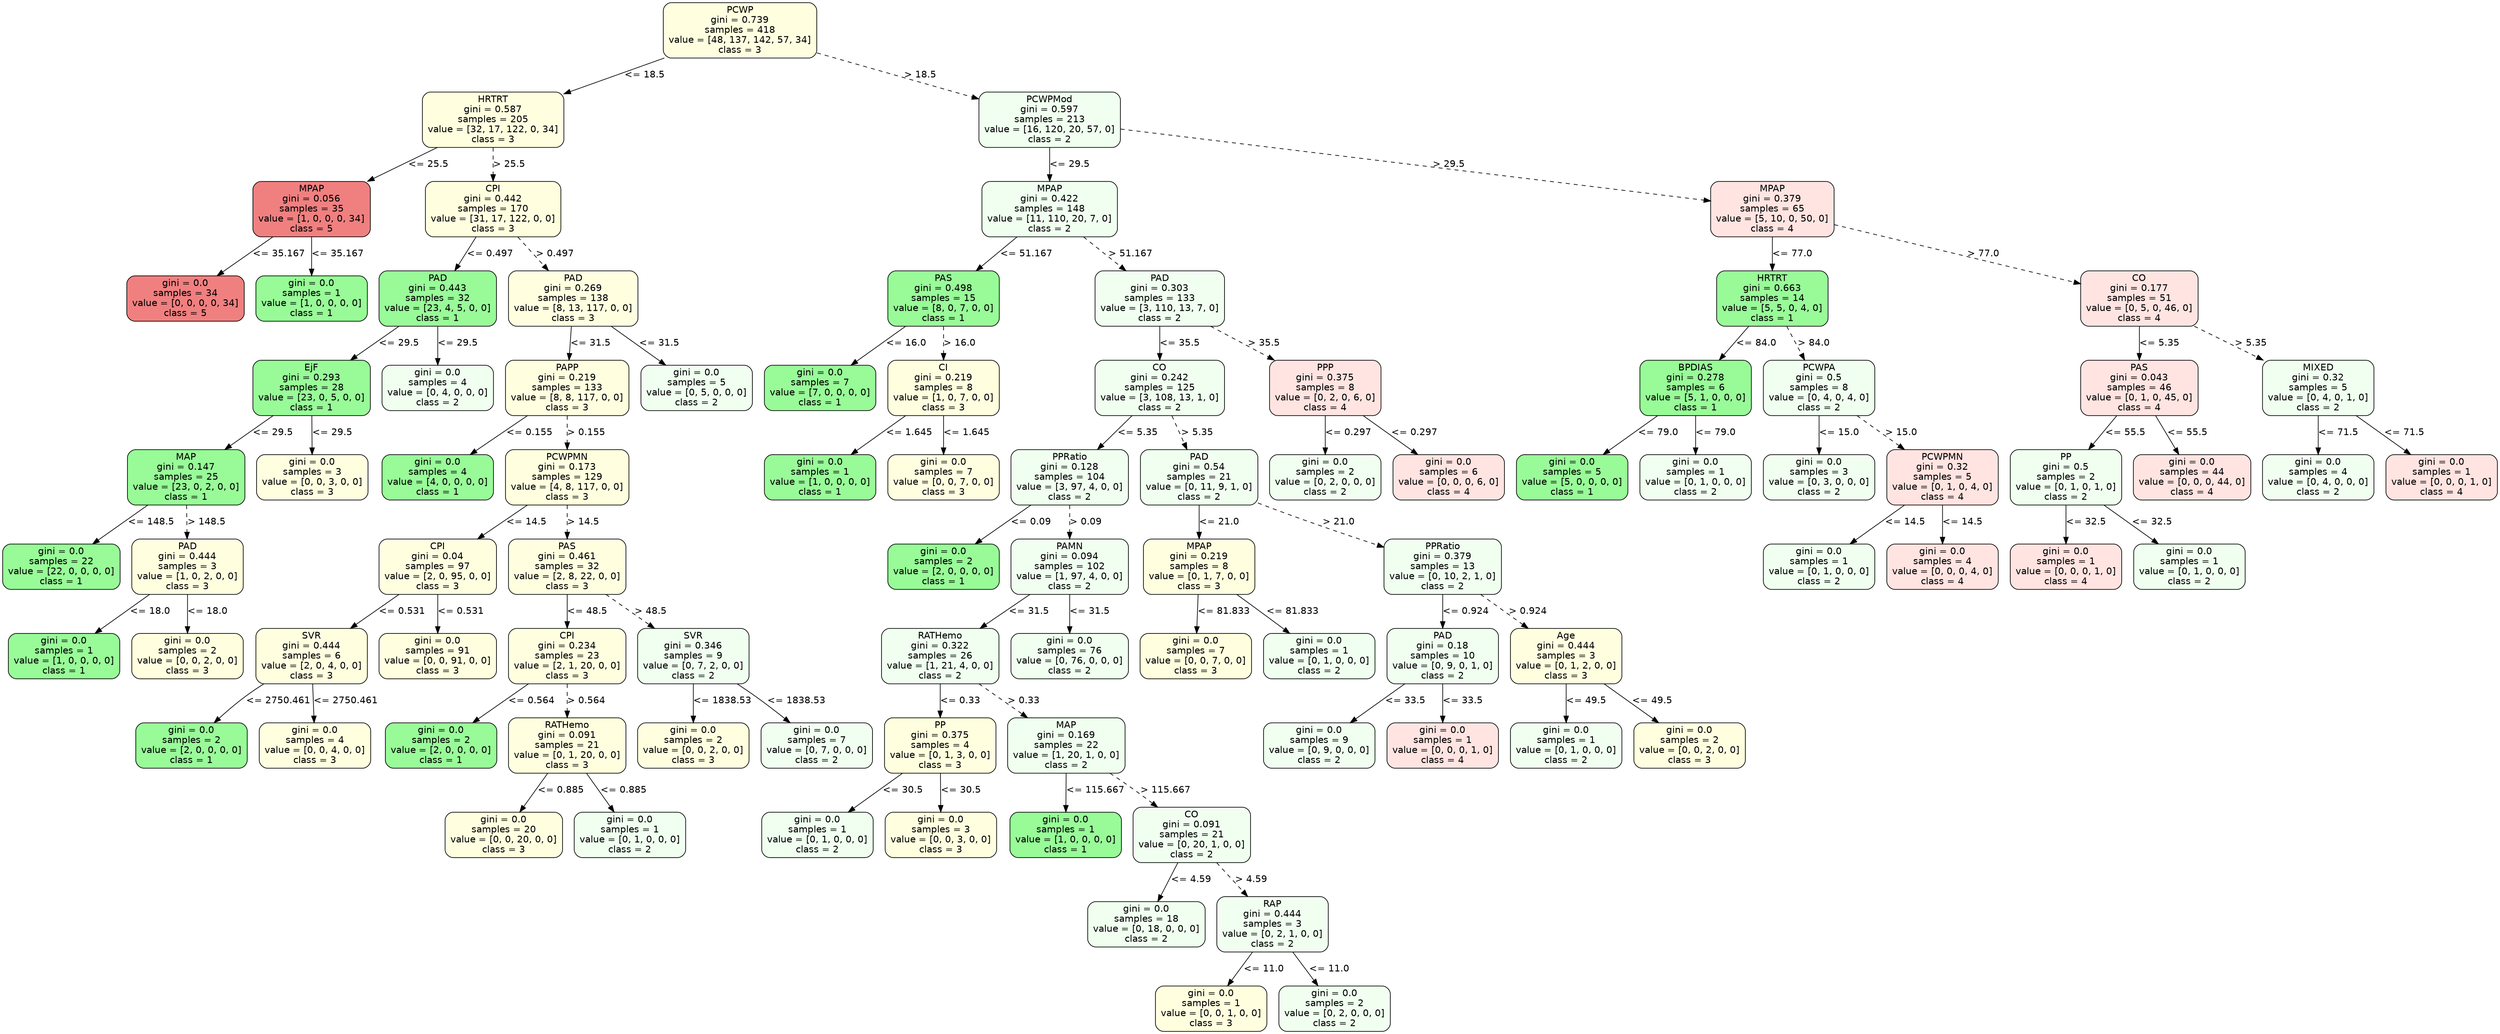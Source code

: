 strict digraph Tree {
	graph [bb="0,0,3192.5,1542"];
	node [color=black,
		fontname=helvetica,
		label="\N",
		shape=box,
		style="filled, rounded"
	];
	edge [fontname=helvetica];
	0	[fillcolor=lightyellow,
		height=1.1528,
		label="PCWP\ngini = 0.739\nsamples = 418\nvalue = [48, 137, 142, 57, 34]\nclass = 3",
		pos="876.5,1500.5",
		width=2.6667];
	1	[fillcolor=lightyellow,
		height=1.1528,
		label="HRTRT\ngini = 0.587\nsamples = 205\nvalue = [32, 17, 122, 0, 34]\nclass = 3",
		pos="639.5,1366.5",
		width=2.4583];
	0 -> 1	[label="<= 18.5",
		labelangle=45,
		labeldistance=2.5,
		lp="789,1433.5",
		op="<=",
		param=18.5,
		pos="e,712.49,1408.2 803.78,1459 777.74,1444.5 748.22,1428.1 721.45,1413.1",
		style=solid];
	34	[fillcolor=honeydew,
		height=1.1528,
		label="PCWPMod\ngini = 0.597\nsamples = 213\nvalue = [16, 120, 20, 57, 0]\nclass = 2",
		pos="1339.5,1366.5",
		width=2.4583];
	0 -> 34	[label="> 18.5",
		labelangle=-45,
		labeldistance=2.5,
		lp="1142,1433.5",
		op=">",
		param=18.5,
		pos="e,1250.9,1392.8 972.72,1472.1 1051.2,1449.7 1161.7,1418.2 1240.9,1395.6",
		style=dashed];
	2	[fillcolor=lightcoral,
		height=1.1528,
		label="MPAP\ngini = 0.056\nsamples = 35\nvalue = [1, 0, 0, 0, 34]\nclass = 5",
		pos="394.5,1232.5",
		width=2.0417];
	1 -> 2	[label="<= 25.5",
		lp="548,1299.5",
		op="<=",
		param=25.5,
		pos="e,468.27,1273.2 564.33,1325 536.78,1310.2 505.47,1293.3 477.3,1278.1",
		style=solid];
	5	[fillcolor=lightyellow,
		height=1.1528,
		label="CPI\ngini = 0.442\nsamples = 170\nvalue = [31, 17, 122, 0, 0]\nclass = 3",
		pos="639.5,1232.5",
		width=2.3611];
	1 -> 5	[label="> 25.5",
		lp="659,1299.5",
		op=">",
		param=25.5,
		pos="e,639.5,1274.3 639.5,1324.8 639.5,1312 639.5,1297.7 639.5,1284.3",
		style=dashed];
	3	[fillcolor=lightcoral,
		height=0.94444,
		label="gini = 0.0\nsamples = 34\nvalue = [0, 0, 0, 0, 34]\nclass = 5",
		pos="232.5,1098.5",
		width=2.0417];
	2 -> 3	[label="<= 35.167",
		lp="349.5,1165.5",
		op="<=",
		param=35.167,
		pos="e,273.04,1132.5 344.57,1190.8 324.3,1174.3 300.97,1155.3 280.86,1138.9",
		style=solid];
	4	[fillcolor=palegreen,
		height=0.94444,
		label="gini = 0.0\nsamples = 1\nvalue = [1, 0, 0, 0, 0]\nclass = 1",
		pos="394.5,1098.5",
		width=1.9444];
	2 -> 4	[label="<= 35.167",
		lp="425.5,1165.5",
		op="<=",
		param=35.167,
		pos="e,394.5,1132.7 394.5,1190.8 394.5,1175.7 394.5,1158.4 394.5,1143.1",
		style=solid];
	6	[fillcolor=palegreen,
		height=1.1528,
		label="PAD\ngini = 0.443\nsamples = 32\nvalue = [23, 4, 5, 0, 0]\nclass = 1",
		pos="556.5,1098.5",
		width=2.0417];
	5 -> 6	[label="<= 0.497",
		lp="628,1165.5",
		op="<=",
		param=0.497,
		pos="e,582.14,1140.3 613.92,1190.8 605.56,1177.5 596.18,1162.6 587.46,1148.7",
		style=solid];
	15	[fillcolor=lightyellow,
		height=1.1528,
		label="PAD\ngini = 0.269\nsamples = 138\nvalue = [8, 13, 117, 0, 0]\nclass = 3",
		pos="729.5,1098.5",
		width=2.25];
	5 -> 15	[label="> 0.497",
		lp="710.5,1165.5",
		op=">",
		param=0.497,
		pos="e,701.7,1140.3 667.24,1190.8 676.3,1177.5 686.47,1162.6 695.92,1148.7",
		style=dashed];
	7	[fillcolor=palegreen,
		height=1.1528,
		label="EjF\ngini = 0.293\nsamples = 28\nvalue = [23, 0, 5, 0, 0]\nclass = 1",
		pos="394.5,964.5",
		width=2.0417];
	6 -> 7	[label="<= 29.5",
		lp="504,1031.5",
		op="<=",
		param=29.5,
		pos="e,444.26,1006 506.57,1056.8 489.4,1042.8 470.03,1027 452.29,1012.6",
		style=solid];
	14	[fillcolor=honeydew,
		height=0.94444,
		label="gini = 0.0\nsamples = 4\nvalue = [0, 4, 0, 0, 0]\nclass = 2",
		pos="556.5,964.5",
		width=1.9444];
	6 -> 14	[label="<= 29.5",
		lp="580,1031.5",
		op="<=",
		param=29.5,
		pos="e,556.5,998.74 556.5,1056.8 556.5,1041.7 556.5,1024.4 556.5,1009.1",
		style=solid];
	8	[fillcolor=palegreen,
		height=1.1528,
		label="MAP\ngini = 0.147\nsamples = 25\nvalue = [23, 0, 2, 0, 0]\nclass = 1",
		pos="233.5,830.5",
		width=2.0417];
	7 -> 8	[label="<= 29.5",
		lp="343,897.5",
		op="<=",
		param=29.5,
		pos="e,282.96,872.05 344.88,922.82 327.81,908.83 308.57,893.04 290.93,878.59",
		style=solid];
	13	[fillcolor=lightyellow,
		height=0.94444,
		label="gini = 0.0\nsamples = 3\nvalue = [0, 0, 3, 0, 0]\nclass = 3",
		pos="395.5,830.5",
		width=1.9444];
	7 -> 13	[label="<= 29.5",
		lp="419,897.5",
		op="<=",
		param=29.5,
		pos="e,395.25,864.74 394.81,922.82 394.92,907.68 395.05,890.44 395.17,875.05",
		style=solid];
	9	[fillcolor=palegreen,
		height=0.94444,
		label="gini = 0.0\nsamples = 22\nvalue = [22, 0, 0, 0, 0]\nclass = 1",
		pos="73.5,696.5",
		width=2.0417];
	8 -> 9	[label="<= 148.5",
		lp="186,763.5",
		op="<=",
		param=148.5,
		pos="e,113.54,730.53 184.19,788.82 164.17,772.3 141.12,753.29 121.26,736.9",
		style=solid];
	10	[fillcolor=lightyellow,
		height=1.1528,
		label="PAD\ngini = 0.444\nsamples = 3\nvalue = [1, 0, 2, 0, 0]\nclass = 3",
		pos="235.5,696.5",
		width=1.9444];
	8 -> 10	[label="> 148.5",
		lp="258.5,763.5",
		op=">",
		param=148.5,
		pos="e,234.88,738.27 234.12,788.82 234.31,776.02 234.53,761.73 234.73,748.32",
		style=dashed];
	11	[fillcolor=palegreen,
		height=0.94444,
		label="gini = 0.0\nsamples = 1\nvalue = [1, 0, 0, 0, 0]\nclass = 1",
		pos="77.5,562.5",
		width=1.9444];
	10 -> 11	[label="<= 18.0",
		lp="185,629.5",
		op="<=",
		param=18.0,
		pos="e,117.03,596.53 186.81,654.82 167.12,638.37 144.48,619.46 124.93,603.12",
		style=solid];
	12	[fillcolor=lightyellow,
		height=0.94444,
		label="gini = 0.0\nsamples = 2\nvalue = [0, 0, 2, 0, 0]\nclass = 3",
		pos="235.5,562.5",
		width=1.9444];
	10 -> 12	[label="<= 18.0",
		lp="259,629.5",
		op="<=",
		param=18.0,
		pos="e,235.5,596.74 235.5,654.82 235.5,639.68 235.5,622.44 235.5,607.05",
		style=solid];
	16	[fillcolor=lightyellow,
		height=1.1528,
		label="PAPP\ngini = 0.219\nsamples = 133\nvalue = [8, 8, 117, 0, 0]\nclass = 3",
		pos="722.5,964.5",
		width=2.1528];
	15 -> 16	[label="<= 31.5",
		lp="750,1031.5",
		op="<=",
		param=31.5,
		pos="e,724.66,1006.3 727.34,1056.8 726.66,1044 725.91,1029.7 725.19,1016.3",
		style=solid];
	33	[fillcolor=honeydew,
		height=0.94444,
		label="gini = 0.0\nsamples = 5\nvalue = [0, 5, 0, 0, 0]\nclass = 2",
		pos="888.5,964.5",
		width=1.9444];
	15 -> 33	[label="<= 31.5",
		lp="838,1031.5",
		op="<=",
		param=31.5,
		pos="e,848.71,998.53 778.5,1056.8 798.31,1040.4 821.1,1021.5 840.77,1005.1",
		style=solid];
	17	[fillcolor=palegreen,
		height=0.94444,
		label="gini = 0.0\nsamples = 4\nvalue = [4, 0, 0, 0, 0]\nclass = 1",
		pos="556.5,830.5",
		width=1.9444];
	16 -> 17	[label="<= 0.155",
		lp="672,897.5",
		op="<=",
		param=0.155,
		pos="e,598.04,864.53 671.34,922.82 650.57,906.3 626.66,887.29 606.05,870.9",
		style=solid];
	18	[fillcolor=lightyellow,
		height=1.1528,
		label="PCWPMN\ngini = 0.173\nsamples = 129\nvalue = [4, 8, 117, 0, 0]\nclass = 3",
		pos="722.5,830.5",
		width=2.1528];
	16 -> 18	[label="> 0.155",
		lp="745.5,897.5",
		op=">",
		param=0.155,
		pos="e,722.5,872.27 722.5,922.82 722.5,910.02 722.5,895.73 722.5,882.32",
		style=dashed];
	19	[fillcolor=lightyellow,
		height=1.1528,
		label="CPI\ngini = 0.04\nsamples = 97\nvalue = [2, 0, 95, 0, 0]\nclass = 3",
		pos="557.5,696.5",
		width=2.0417];
	18 -> 19	[label="<= 14.5",
		lp="669,763.5",
		op="<=",
		param=14.5,
		pos="e,608.18,738.05 671.65,788.82 654.16,774.83 634.43,759.04 616.36,744.59",
		style=solid];
	24	[fillcolor=lightyellow,
		height=1.1528,
		label="PAS\ngini = 0.461\nsamples = 32\nvalue = [2, 8, 22, 0, 0]\nclass = 3",
		pos="722.5,696.5",
		width=2.0417];
	18 -> 24	[label="> 14.5",
		lp="742,763.5",
		op=">",
		param=14.5,
		pos="e,722.5,738.27 722.5,788.82 722.5,776.02 722.5,761.73 722.5,748.32",
		style=dashed];
	20	[fillcolor=lightyellow,
		height=1.1528,
		label="SVR\ngini = 0.444\nsamples = 6\nvalue = [2, 0, 4, 0, 0]\nclass = 3",
		pos="395.5,562.5",
		width=1.9444];
	19 -> 20	[label="<= 0.531",
		lp="509,629.5",
		op="<=",
		param=0.531,
		pos="e,445.26,604.05 507.57,654.82 490.4,640.83 471.03,625.04 453.29,610.59",
		style=solid];
	23	[fillcolor=lightyellow,
		height=0.94444,
		label="gini = 0.0\nsamples = 91\nvalue = [0, 0, 91, 0, 0]\nclass = 3",
		pos="557.5,562.5",
		width=2.0417];
	19 -> 23	[label="<= 0.531",
		lp="585,629.5",
		op="<=",
		param=0.531,
		pos="e,557.5,596.74 557.5,654.82 557.5,639.68 557.5,622.44 557.5,607.05",
		style=solid];
	21	[fillcolor=palegreen,
		height=0.94444,
		label="gini = 0.0\nsamples = 2\nvalue = [2, 0, 0, 0, 0]\nclass = 1",
		pos="240.5,428.5",
		width=1.9444];
	20 -> 21	[label="<= 2750.461",
		lp="355,495.5",
		op="<=",
		param=2750.461,
		pos="e,272.91,462.67 338.69,520.84 331.11,515.01 323.53,508.96 316.5,503 304.32,492.68 291.65,480.89 280.22,469.82",
		style=solid];
	22	[fillcolor=lightyellow,
		height=0.94444,
		label="gini = 0.0\nsamples = 4\nvalue = [0, 0, 4, 0, 0]\nclass = 3",
		pos="398.5,428.5",
		width=1.9444];
	20 -> 22	[label="<= 2750.461",
		lp="436,495.5",
		op="<=",
		param=2750.461,
		pos="e,397.74,462.74 396.42,520.82 396.77,505.68 397.16,488.44 397.51,473.05",
		style=solid];
	25	[fillcolor=lightyellow,
		height=1.1528,
		label="CPI\ngini = 0.234\nsamples = 23\nvalue = [2, 1, 20, 0, 0]\nclass = 3",
		pos="722.5,562.5",
		width=2.0417];
	24 -> 25	[label="<= 48.5",
		lp="746,629.5",
		op="<=",
		param=48.5,
		pos="e,722.5,604.27 722.5,654.82 722.5,642.02 722.5,627.73 722.5,614.32",
		style=solid];
	30	[fillcolor=honeydew,
		height=1.1528,
		label="SVR\ngini = 0.346\nsamples = 9\nvalue = [0, 7, 2, 0, 0]\nclass = 2",
		pos="884.5,562.5",
		width=1.9444];
	24 -> 30	[label="> 48.5",
		lp="828,629.5",
		op=">",
		param=48.5,
		pos="e,834.74,604.05 772.43,654.82 789.6,640.83 808.97,625.04 826.71,610.59",
		style=dashed];
	26	[fillcolor=palegreen,
		height=0.94444,
		label="gini = 0.0\nsamples = 2\nvalue = [2, 0, 0, 0, 0]\nclass = 1",
		pos="560.5,428.5",
		width=1.9444];
	25 -> 26	[label="<= 0.564",
		lp="674,495.5",
		op="<=",
		param=0.564,
		pos="e,601.04,462.53 672.57,520.82 652.3,504.3 628.97,485.29 608.86,468.9",
		style=solid];
	27	[fillcolor=lightyellow,
		height=1.1528,
		label="RATHemo\ngini = 0.091\nsamples = 21\nvalue = [0, 1, 20, 0, 0]\nclass = 3",
		pos="722.5,428.5",
		width=2.0417];
	25 -> 27	[label="> 0.564",
		lp="745.5,495.5",
		op=">",
		param=0.564,
		pos="e,722.5,470.27 722.5,520.82 722.5,508.02 722.5,493.73 722.5,480.32",
		style=dashed];
	28	[fillcolor=lightyellow,
		height=0.94444,
		label="gini = 0.0\nsamples = 20\nvalue = [0, 0, 20, 0, 0]\nclass = 3",
		pos="641.5,294.5",
		width=2.0417];
	27 -> 28	[label="<= 0.885",
		lp="712,361.5",
		op="<=",
		param=0.885,
		pos="e,661.9,328.74 697.54,386.82 687.89,371.1 676.85,353.11 667.14,337.29",
		style=solid];
	29	[fillcolor=honeydew,
		height=0.94444,
		label="gini = 0.0\nsamples = 1\nvalue = [0, 1, 0, 0, 0]\nclass = 2",
		pos="803.5,294.5",
		width=1.9444];
	27 -> 29	[label="<= 0.885",
		lp="793,361.5",
		op="<=",
		param=0.885,
		pos="e,783.1,328.74 747.46,386.82 757.11,371.1 768.15,353.11 777.86,337.29",
		style=solid];
	31	[fillcolor=lightyellow,
		height=0.94444,
		label="gini = 0.0\nsamples = 2\nvalue = [0, 0, 2, 0, 0]\nclass = 3",
		pos="884.5,428.5",
		width=1.9444];
	30 -> 31	[label="<= 1838.53",
		lp="919.5,495.5",
		op="<=",
		param=1838.53,
		pos="e,884.5,462.74 884.5,520.82 884.5,505.68 884.5,488.44 884.5,473.05",
		style=solid];
	32	[fillcolor=honeydew,
		height=0.94444,
		label="gini = 0.0\nsamples = 7\nvalue = [0, 7, 0, 0, 0]\nclass = 2",
		pos="1042.5,428.5",
		width=1.9444];
	30 -> 32	[label="<= 1838.53",
		lp="1010.5,495.5",
		op="<=",
		param=1838.53,
		pos="e,1005.2,462.83 936.52,520.91 943.94,514.96 951.45,508.87 958.5,503 971.33,492.33 985.03,480.52 997.57,469.54",
		style=solid];
	35	[fillcolor=honeydew,
		height=1.1528,
		label="MPAP\ngini = 0.422\nsamples = 148\nvalue = [11, 110, 20, 7, 0]\nclass = 2",
		pos="1339.5,1232.5",
		width=2.3611];
	34 -> 35	[label="<= 29.5",
		lp="1363,1299.5",
		op="<=",
		param=29.5,
		pos="e,1339.5,1274.3 1339.5,1324.8 1339.5,1312 1339.5,1297.7 1339.5,1284.3",
		style=solid];
	72	[fillcolor=mistyrose,
		height=1.1528,
		label="MPAP\ngini = 0.379\nsamples = 65\nvalue = [5, 10, 0, 50, 0]\nclass = 4",
		pos="2284.5,1232.5",
		width=2.1528];
	34 -> 72	[label="> 29.5",
		lp="1860,1299.5",
		op=">",
		param=29.5,
		pos="e,2206.9,1244.3 1428.4,1353.1 1609.1,1327.8 2017.4,1270.8 2197,1245.7",
		style=dashed];
	36	[fillcolor=palegreen,
		height=1.1528,
		label="PAS\ngini = 0.498\nsamples = 15\nvalue = [8, 0, 7, 0, 0]\nclass = 1",
		pos="1204.5,1098.5",
		width=1.9444];
	35 -> 36	[label="<= 51.167",
		lp="1307.5,1165.5",
		op="<=",
		param=51.167,
		pos="e,1246.2,1140.3 1297.9,1190.8 1283.9,1177.1 1268.2,1161.8 1253.7,1147.6",
		style=solid];
	41	[fillcolor=honeydew,
		height=1.1528,
		label="PAD\ngini = 0.303\nsamples = 133\nvalue = [3, 110, 13, 7, 0]\nclass = 2",
		pos="1479.5,1098.5",
		width=2.25];
	35 -> 41	[label="> 51.167",
		lp="1441.5,1165.5",
		op=">",
		param=51.167,
		pos="e,1436.3,1140.3 1382.6,1190.8 1397.3,1177 1413.8,1161.5 1428.9,1147.2",
		style=dashed];
	37	[fillcolor=palegreen,
		height=0.94444,
		label="gini = 0.0\nsamples = 7\nvalue = [7, 0, 0, 0, 0]\nclass = 1",
		pos="1046.5,964.5",
		width=1.9444];
	36 -> 37	[label="<= 16.0",
		lp="1154,1031.5",
		op="<=",
		param=16.0,
		pos="e,1086,998.53 1155.8,1056.8 1136.1,1040.4 1113.5,1021.5 1093.9,1005.1",
		style=solid];
	38	[fillcolor=lightyellow,
		height=1.1528,
		label="CI\ngini = 0.219\nsamples = 8\nvalue = [1, 0, 7, 0, 0]\nclass = 3",
		pos="1204.5,964.5",
		width=1.9444];
	36 -> 38	[label="> 16.0",
		lp="1224,1031.5",
		op=">",
		param=16.0,
		pos="e,1204.5,1006.3 1204.5,1056.8 1204.5,1044 1204.5,1029.7 1204.5,1016.3",
		style=dashed];
	39	[fillcolor=palegreen,
		height=0.94444,
		label="gini = 0.0\nsamples = 1\nvalue = [1, 0, 0, 0, 0]\nclass = 1",
		pos="1045.5,830.5",
		width=1.9444];
	38 -> 39	[label="<= 1.645",
		lp="1158,897.5",
		op="<=",
		param=1.645,
		pos="e,1085.3,864.53 1155.5,922.82 1135.7,906.37 1112.9,887.46 1093.2,871.12",
		style=solid];
	40	[fillcolor=lightyellow,
		height=0.94444,
		label="gini = 0.0\nsamples = 7\nvalue = [0, 0, 7, 0, 0]\nclass = 3",
		pos="1203.5,830.5",
		width=1.9444];
	38 -> 40	[label="<= 1.645",
		lp="1232,897.5",
		op="<=",
		param=1.645,
		pos="e,1203.8,864.74 1204.2,922.82 1204.1,907.68 1203.9,890.44 1203.8,875.05",
		style=solid];
	42	[fillcolor=honeydew,
		height=1.1528,
		label="CO\ngini = 0.242\nsamples = 125\nvalue = [3, 108, 13, 1, 0]\nclass = 2",
		pos="1479.5,964.5",
		width=2.25];
	41 -> 42	[label="<= 35.5",
		lp="1503,1031.5",
		op="<=",
		param=35.5,
		pos="e,1479.5,1006.3 1479.5,1056.8 1479.5,1044 1479.5,1029.7 1479.5,1016.3",
		style=solid];
	69	[fillcolor=mistyrose,
		height=1.1528,
		label="PPP\ngini = 0.375\nsamples = 8\nvalue = [0, 2, 0, 6, 0]\nclass = 4",
		pos="1692.5,964.5",
		width=1.9444];
	41 -> 69	[label="> 35.5",
		lp="1612,1031.5",
		op=">",
		param=35.5,
		pos="e,1626.9,1006.2 1544.9,1057 1568.1,1042.6 1594.3,1026.3 1618.2,1011.5",
		style=dashed];
	43	[fillcolor=honeydew,
		height=1.1528,
		label="PPRatio\ngini = 0.128\nsamples = 104\nvalue = [3, 97, 4, 0, 0]\nclass = 2",
		pos="1365.5,830.5",
		width=2.0417];
	42 -> 43	[label="<= 5.35",
		lp="1450,897.5",
		op="<=",
		param=5.35,
		pos="e,1400.7,872.27 1444.4,922.82 1432.7,909.27 1419.5,894.04 1407.4,879.96",
		style=solid];
	58	[fillcolor=honeydew,
		height=1.1528,
		label="PAD\ngini = 0.54\nsamples = 21\nvalue = [0, 11, 9, 1, 0]\nclass = 2",
		pos="1530.5,830.5",
		width=2.0417];
	42 -> 58	[label="> 5.35",
		lp="1527,897.5",
		op=">",
		param=5.35,
		pos="e,1514.7,872.27 1495.2,922.82 1500.2,909.9 1505.8,895.45 1511,881.92",
		style=dashed];
	44	[fillcolor=palegreen,
		height=0.94444,
		label="gini = 0.0\nsamples = 2\nvalue = [2, 0, 0, 0, 0]\nclass = 1",
		pos="1203.5,696.5",
		width=1.9444];
	43 -> 44	[label="<= 0.09",
		lp="1313,763.5",
		op="<=",
		param=0.09,
		pos="e,1244,730.53 1315.6,788.82 1295.3,772.3 1272,753.29 1251.9,736.9",
		style=solid];
	45	[fillcolor=honeydew,
		height=1.1528,
		label="PAMN\ngini = 0.094\nsamples = 102\nvalue = [1, 97, 4, 0, 0]\nclass = 2",
		pos="1365.5,696.5",
		width=2.0417];
	43 -> 45	[label="> 0.09",
		lp="1385,763.5",
		op=">",
		param=0.09,
		pos="e,1365.5,738.27 1365.5,788.82 1365.5,776.02 1365.5,761.73 1365.5,748.32",
		style=dashed];
	46	[fillcolor=honeydew,
		height=1.1528,
		label="RATHemo\ngini = 0.322\nsamples = 26\nvalue = [1, 21, 4, 0, 0]\nclass = 2",
		pos="1200.5,562.5",
		width=2.0417];
	45 -> 46	[label="<= 31.5",
		lp="1312,629.5",
		op="<=",
		param=31.5,
		pos="e,1251.2,604.05 1314.6,654.82 1297.2,640.83 1277.4,625.04 1259.4,610.59",
		style=solid];
	57	[fillcolor=honeydew,
		height=0.94444,
		label="gini = 0.0\nsamples = 76\nvalue = [0, 76, 0, 0, 0]\nclass = 2",
		pos="1365.5,562.5",
		width=2.0417];
	45 -> 57	[label="<= 31.5",
		lp="1389,629.5",
		op="<=",
		param=31.5,
		pos="e,1365.5,596.74 1365.5,654.82 1365.5,639.68 1365.5,622.44 1365.5,607.05",
		style=solid];
	47	[fillcolor=lightyellow,
		height=1.1528,
		label="PP\ngini = 0.375\nsamples = 4\nvalue = [0, 1, 3, 0, 0]\nclass = 3",
		pos="1200.5,428.5",
		width=1.9444];
	46 -> 47	[label="<= 0.33",
		lp="1224,495.5",
		op="<=",
		param=0.33,
		pos="e,1200.5,470.27 1200.5,520.82 1200.5,508.02 1200.5,493.73 1200.5,480.32",
		style=solid];
	50	[fillcolor=honeydew,
		height=1.1528,
		label="MAP\ngini = 0.169\nsamples = 22\nvalue = [1, 20, 1, 0, 0]\nclass = 2",
		pos="1362.5,428.5",
		width=2.0417];
	46 -> 50	[label="> 0.33",
		lp="1306,495.5",
		op=">",
		param=0.33,
		pos="e,1312.7,470.05 1250.4,520.82 1267.6,506.83 1287,491.04 1304.7,476.59",
		style=dashed];
	48	[fillcolor=honeydew,
		height=0.94444,
		label="gini = 0.0\nsamples = 1\nvalue = [0, 1, 0, 0, 0]\nclass = 2",
		pos="1043.5,294.5",
		width=1.9444];
	47 -> 48	[label="<= 30.5",
		lp="1151,361.5",
		op="<=",
		param=30.5,
		pos="e,1082.8,328.53 1152.1,386.82 1132.6,370.37 1110.1,351.46 1090.6,335.12",
		style=solid];
	49	[fillcolor=lightyellow,
		height=0.94444,
		label="gini = 0.0\nsamples = 3\nvalue = [0, 0, 3, 0, 0]\nclass = 3",
		pos="1201.5,294.5",
		width=1.9444];
	47 -> 49	[label="<= 30.5",
		lp="1225,361.5",
		op="<=",
		param=30.5,
		pos="e,1201.2,328.74 1200.8,386.82 1200.9,371.68 1201.1,354.44 1201.2,339.05",
		style=solid];
	51	[fillcolor=palegreen,
		height=0.94444,
		label="gini = 0.0\nsamples = 1\nvalue = [1, 0, 0, 0, 0]\nclass = 1",
		pos="1361.5,294.5",
		width=1.9444];
	50 -> 51	[label="<= 115.667",
		lp="1397.5,361.5",
		op="<=",
		param=115.667,
		pos="e,1361.8,328.74 1362.2,386.82 1362.1,371.68 1361.9,354.44 1361.8,339.05",
		style=solid];
	52	[fillcolor=honeydew,
		height=1.1528,
		label="CO\ngini = 0.091\nsamples = 21\nvalue = [0, 20, 1, 0, 0]\nclass = 2",
		pos="1523.5,294.5",
		width=2.0417];
	50 -> 52	[label="> 115.667",
		lp="1484,361.5",
		op=">",
		param=115.667,
		pos="e,1475.9,336.22 1414.4,386.8 1421.9,380.87 1429.4,374.8 1436.5,369 1446.7,360.62 1457.6,351.6 1468,342.85",
		style=dashed];
	53	[fillcolor=honeydew,
		height=0.94444,
		label="gini = 0.0\nsamples = 18\nvalue = [0, 18, 0, 0, 0]\nclass = 2",
		pos="1465.5,160.5",
		width=2.0417];
	52 -> 53	[label="<= 4.59",
		lp="1520,227.5",
		op="<=",
		param=4.59,
		pos="e,1480.1,194.74 1505.6,252.82 1498.8,237.39 1491.1,219.78 1484.2,204.17",
		style=solid];
	54	[fillcolor=honeydew,
		height=1.1528,
		label="RAP\ngini = 0.444\nsamples = 3\nvalue = [0, 2, 1, 0, 0]\nclass = 2",
		pos="1627.5,160.5",
		width=1.9444];
	52 -> 54	[label="> 4.59",
		lp="1599,227.5",
		op=">",
		param=4.59,
		pos="e,1595.4,202.27 1555.6,252.82 1566.1,239.39 1578,224.32 1589,210.35",
		style=dashed];
	55	[fillcolor=lightyellow,
		height=0.94444,
		label="gini = 0.0\nsamples = 1\nvalue = [0, 0, 1, 0, 0]\nclass = 3",
		pos="1548.5,34",
		width=1.9444];
	54 -> 55	[label="<= 11.0",
		lp="1614,93.5",
		op="<=",
		param=11.0,
		pos="e,1569.7,68.379 1601.6,118.73 1593.1,105.35 1583.7,90.465 1575.1,76.995",
		style=solid];
	56	[fillcolor=honeydew,
		height=0.94444,
		label="gini = 0.0\nsamples = 2\nvalue = [0, 2, 0, 0, 0]\nclass = 2",
		pos="1706.5,34",
		width=1.9444];
	54 -> 56	[label="<= 11.0",
		lp="1698,93.5",
		op="<=",
		param=11.0,
		pos="e,1685.3,68.379 1653.4,118.73 1661.9,105.35 1671.3,90.465 1679.9,76.995",
		style=solid];
	59	[fillcolor=lightyellow,
		height=1.1528,
		label="MPAP\ngini = 0.219\nsamples = 8\nvalue = [0, 1, 7, 0, 0]\nclass = 3",
		pos="1530.5,696.5",
		width=1.9444];
	58 -> 59	[label="<= 21.0",
		lp="1554,763.5",
		op="<=",
		param=21.0,
		pos="e,1530.5,738.27 1530.5,788.82 1530.5,776.02 1530.5,761.73 1530.5,748.32",
		style=solid];
	62	[fillcolor=honeydew,
		height=1.1528,
		label="PPRatio\ngini = 0.379\nsamples = 13\nvalue = [0, 10, 2, 1, 0]\nclass = 2",
		pos="1843.5,696.5",
		width=2.0417];
	58 -> 62	[label="> 21.0",
		lp="1709,763.5",
		op=">",
		param=21.0,
		pos="e,1769.9,725.16 1604.1,793.21 1607.3,791.77 1610.4,790.36 1613.5,789 1661.7,767.71 1716.4,745.84 1760.4,728.83",
		style=dashed];
	60	[fillcolor=lightyellow,
		height=0.94444,
		label="gini = 0.0\nsamples = 7\nvalue = [0, 0, 7, 0, 0]\nclass = 3",
		pos="1527.5,562.5",
		width=1.9444];
	59 -> 60	[label="<= 81.833",
		lp="1560.5,629.5",
		op="<=",
		param=81.833,
		pos="e,1528.3,596.74 1529.6,654.82 1529.2,639.68 1528.8,622.44 1528.5,607.05",
		style=solid];
	61	[fillcolor=honeydew,
		height=0.94444,
		label="gini = 0.0\nsamples = 1\nvalue = [0, 1, 0, 0, 0]\nclass = 2",
		pos="1685.5,562.5",
		width=1.9444];
	59 -> 61	[label="<= 81.833",
		lp="1644.5,629.5",
		op="<=",
		param=81.833,
		pos="e,1646.7,596.53 1578.3,654.82 1597.6,638.37 1619.8,619.46 1639,603.12",
		style=solid];
	63	[fillcolor=honeydew,
		height=1.1528,
		label="PAD\ngini = 0.18\nsamples = 10\nvalue = [0, 9, 0, 1, 0]\nclass = 2",
		pos="1843.5,562.5",
		width=1.9444];
	62 -> 63	[label="<= 0.924",
		lp="1871,629.5",
		op="<=",
		param=0.924,
		pos="e,1843.5,604.27 1843.5,654.82 1843.5,642.02 1843.5,627.73 1843.5,614.32",
		style=solid];
	66	[fillcolor=lightyellow,
		height=1.1528,
		label="Age\ngini = 0.444\nsamples = 3\nvalue = [0, 1, 2, 0, 0]\nclass = 3",
		pos="2001.5,562.5",
		width=1.9444];
	62 -> 66	[label="> 0.924",
		lp="1950.5,629.5",
		op=">",
		param=0.924,
		pos="e,1953,604.05 1892.2,654.82 1908.9,640.83 1927.8,625.04 1945.1,610.59",
		style=dashed];
	64	[fillcolor=honeydew,
		height=0.94444,
		label="gini = 0.0\nsamples = 9\nvalue = [0, 9, 0, 0, 0]\nclass = 2",
		pos="1685.5,428.5",
		width=1.9444];
	63 -> 64	[label="<= 33.5",
		lp="1793,495.5",
		op="<=",
		param=33.5,
		pos="e,1725,462.53 1794.8,520.82 1775.1,504.37 1752.5,485.46 1732.9,469.12",
		style=solid];
	65	[fillcolor=mistyrose,
		height=0.94444,
		label="gini = 0.0\nsamples = 1\nvalue = [0, 0, 0, 1, 0]\nclass = 4",
		pos="1843.5,428.5",
		width=1.9444];
	63 -> 65	[label="<= 33.5",
		lp="1867,495.5",
		op="<=",
		param=33.5,
		pos="e,1843.5,462.74 1843.5,520.82 1843.5,505.68 1843.5,488.44 1843.5,473.05",
		style=solid];
	67	[fillcolor=honeydew,
		height=0.94444,
		label="gini = 0.0\nsamples = 1\nvalue = [0, 1, 0, 0, 0]\nclass = 2",
		pos="2001.5,428.5",
		width=1.9444];
	66 -> 67	[label="<= 49.5",
		lp="2025,495.5",
		op="<=",
		param=49.5,
		pos="e,2001.5,462.74 2001.5,520.82 2001.5,505.68 2001.5,488.44 2001.5,473.05",
		style=solid];
	68	[fillcolor=lightyellow,
		height=0.94444,
		label="gini = 0.0\nsamples = 2\nvalue = [0, 0, 2, 0, 0]\nclass = 3",
		pos="2159.5,428.5",
		width=1.9444];
	66 -> 68	[label="<= 49.5",
		lp="2109,495.5",
		op="<=",
		param=49.5,
		pos="e,2120,462.53 2050.2,520.82 2069.9,504.37 2092.5,485.46 2112.1,469.12",
		style=solid];
	70	[fillcolor=honeydew,
		height=0.94444,
		label="gini = 0.0\nsamples = 2\nvalue = [0, 2, 0, 0, 0]\nclass = 2",
		pos="1692.5,830.5",
		width=1.9444];
	69 -> 70	[label="<= 0.297",
		lp="1720,897.5",
		op="<=",
		param=0.297,
		pos="e,1692.5,864.74 1692.5,922.82 1692.5,907.68 1692.5,890.44 1692.5,875.05",
		style=solid];
	71	[fillcolor=mistyrose,
		height=0.94444,
		label="gini = 0.0\nsamples = 6\nvalue = [0, 0, 0, 6, 0]\nclass = 4",
		pos="1850.5,830.5",
		width=1.9444];
	69 -> 71	[label="<= 0.297",
		lp="1804,897.5",
		op="<=",
		param=0.297,
		pos="e,1811,864.53 1741.2,922.82 1760.9,906.37 1783.5,887.46 1803.1,871.12",
		style=solid];
	73	[fillcolor=palegreen,
		height=1.1528,
		label="HRTRT\ngini = 0.663\nsamples = 14\nvalue = [5, 5, 0, 4, 0]\nclass = 1",
		pos="2284.5,1098.5",
		width=1.9444];
	72 -> 73	[label="<= 77.0",
		lp="2308,1165.5",
		op="<=",
		param=77.0,
		pos="e,2284.5,1140.3 2284.5,1190.8 2284.5,1178 2284.5,1163.7 2284.5,1150.3",
		style=solid];
	82	[fillcolor=mistyrose,
		height=1.1528,
		label="CO\ngini = 0.177\nsamples = 51\nvalue = [0, 5, 0, 46, 0]\nclass = 4",
		pos="2735.5,1098.5",
		width=2.0417];
	72 -> 82	[label="> 77.0",
		lp="2544,1165.5",
		op=">",
		param=77.0,
		pos="e,2662,1121 2362,1208.8 2442.9,1185.1 2569.4,1148.1 2652.3,1123.8",
		style=dashed];
	74	[fillcolor=palegreen,
		height=1.1528,
		label="BPDIAS\ngini = 0.278\nsamples = 6\nvalue = [5, 1, 0, 0, 0]\nclass = 1",
		pos="2166.5,964.5",
		width=1.9444];
	73 -> 74	[label="<= 84.0",
		lp="2253,1031.5",
		op="<=",
		param=84.0,
		pos="e,2202.9,1006.3 2248.1,1056.8 2236,1043.3 2222.4,1028 2209.8,1014",
		style=solid];
	77	[fillcolor=honeydew,
		height=1.1528,
		label="PCWPA\ngini = 0.5\nsamples = 8\nvalue = [0, 4, 0, 4, 0]\nclass = 2",
		pos="2324.5,964.5",
		width=1.9444];
	73 -> 77	[label="> 84.0",
		lp="2326,1031.5",
		op=">",
		param=84.0,
		pos="e,2312.1,1006.3 2296.8,1056.8 2300.7,1043.9 2305.1,1029.4 2309.2,1015.9",
		style=dashed];
	75	[fillcolor=palegreen,
		height=0.94444,
		label="gini = 0.0\nsamples = 5\nvalue = [5, 0, 0, 0, 0]\nclass = 1",
		pos="2008.5,830.5",
		width=1.9444];
	74 -> 75	[label="<= 79.0",
		lp="2116,897.5",
		op="<=",
		param=79.0,
		pos="e,2048,864.53 2117.8,922.82 2098.1,906.37 2075.5,887.46 2055.9,871.12",
		style=solid];
	76	[fillcolor=honeydew,
		height=0.94444,
		label="gini = 0.0\nsamples = 1\nvalue = [0, 1, 0, 0, 0]\nclass = 2",
		pos="2166.5,830.5",
		width=1.9444];
	74 -> 76	[label="<= 79.0",
		lp="2190,897.5",
		op="<=",
		param=79.0,
		pos="e,2166.5,864.74 2166.5,922.82 2166.5,907.68 2166.5,890.44 2166.5,875.05",
		style=solid];
	78	[fillcolor=honeydew,
		height=0.94444,
		label="gini = 0.0\nsamples = 3\nvalue = [0, 3, 0, 0, 0]\nclass = 2",
		pos="2324.5,830.5",
		width=1.9444];
	77 -> 78	[label="<= 15.0",
		lp="2348,897.5",
		op="<=",
		param=15.0,
		pos="e,2324.5,864.74 2324.5,922.82 2324.5,907.68 2324.5,890.44 2324.5,875.05",
		style=solid];
	79	[fillcolor=mistyrose,
		height=1.1528,
		label="PCWPMN\ngini = 0.32\nsamples = 5\nvalue = [0, 1, 0, 4, 0]\nclass = 4",
		pos="2482.5,830.5",
		width=1.9444];
	77 -> 79	[label="> 15.0",
		lp="2428,897.5",
		op=">",
		param=15.0,
		pos="e,2434,872.05 2373.2,922.82 2389.9,908.83 2408.8,893.04 2426.1,878.59",
		style=dashed];
	80	[fillcolor=honeydew,
		height=0.94444,
		label="gini = 0.0\nsamples = 1\nvalue = [0, 1, 0, 0, 0]\nclass = 2",
		pos="2324.5,696.5",
		width=1.9444];
	79 -> 80	[label="<= 14.5",
		lp="2432,763.5",
		op="<=",
		param=14.5,
		pos="e,2364,730.53 2433.8,788.82 2414.1,772.37 2391.5,753.46 2371.9,737.12",
		style=solid];
	81	[fillcolor=mistyrose,
		height=0.94444,
		label="gini = 0.0\nsamples = 4\nvalue = [0, 0, 0, 4, 0]\nclass = 4",
		pos="2482.5,696.5",
		width=1.9444];
	79 -> 81	[label="<= 14.5",
		lp="2506,763.5",
		op="<=",
		param=14.5,
		pos="e,2482.5,730.74 2482.5,788.82 2482.5,773.68 2482.5,756.44 2482.5,741.05",
		style=solid];
	83	[fillcolor=mistyrose,
		height=1.1528,
		label="PAS\ngini = 0.043\nsamples = 46\nvalue = [0, 1, 0, 45, 0]\nclass = 4",
		pos="2735.5,964.5",
		width=2.0417];
	82 -> 83	[label="<= 5.35",
		lp="2759,1031.5",
		op="<=",
		param=5.35,
		pos="e,2735.5,1006.3 2735.5,1056.8 2735.5,1044 2735.5,1029.7 2735.5,1016.3",
		style=solid];
	88	[fillcolor=honeydew,
		height=1.1528,
		label="MIXED\ngini = 0.32\nsamples = 5\nvalue = [0, 4, 0, 1, 0]\nclass = 2",
		pos="2964.5,964.5",
		width=1.9444];
	82 -> 88	[label="> 5.35",
		lp="2877,1031.5",
		op=">",
		param=5.35,
		pos="e,2894.4,1005.9 2805.8,1057 2831,1042.4 2859.7,1025.9 2885.7,1010.9",
		style=dashed];
	84	[fillcolor=honeydew,
		height=1.1528,
		label="PP\ngini = 0.5\nsamples = 2\nvalue = [0, 1, 0, 1, 0]\nclass = 2",
		pos="2640.5,830.5",
		width=1.9444];
	83 -> 84	[label="<= 55.5",
		lp="2715,897.5",
		op="<=",
		param=55.5,
		pos="e,2669.8,872.27 2706.2,922.82 2696.7,909.52 2685.9,894.6 2675.9,880.74",
		style=solid];
	87	[fillcolor=mistyrose,
		height=0.94444,
		label="gini = 0.0\nsamples = 44\nvalue = [0, 0, 0, 44, 0]\nclass = 4",
		pos="2802.5,830.5",
		width=2.0417];
	83 -> 87	[label="<= 55.5",
		lp="2795,897.5",
		op="<=",
		param=55.5,
		pos="e,2785.6,864.74 2756.1,922.82 2764.1,907.24 2773.1,889.45 2781.1,873.73",
		style=solid];
	85	[fillcolor=mistyrose,
		height=0.94444,
		label="gini = 0.0\nsamples = 1\nvalue = [0, 0, 0, 1, 0]\nclass = 4",
		pos="2640.5,696.5",
		width=1.9444];
	84 -> 85	[label="<= 32.5",
		lp="2664,763.5",
		op="<=",
		param=32.5,
		pos="e,2640.5,730.74 2640.5,788.82 2640.5,773.68 2640.5,756.44 2640.5,741.05",
		style=solid];
	86	[fillcolor=honeydew,
		height=0.94444,
		label="gini = 0.0\nsamples = 1\nvalue = [0, 1, 0, 0, 0]\nclass = 2",
		pos="2798.5,696.5",
		width=1.9444];
	84 -> 86	[label="<= 32.5",
		lp="2748,763.5",
		op="<=",
		param=32.5,
		pos="e,2759,730.53 2689.2,788.82 2708.9,772.37 2731.5,753.46 2751.1,737.12",
		style=solid];
	89	[fillcolor=honeydew,
		height=0.94444,
		label="gini = 0.0\nsamples = 4\nvalue = [0, 4, 0, 0, 0]\nclass = 2",
		pos="2964.5,830.5",
		width=1.9444];
	88 -> 89	[label="<= 71.5",
		lp="2988,897.5",
		op="<=",
		param=71.5,
		pos="e,2964.5,864.74 2964.5,922.82 2964.5,907.68 2964.5,890.44 2964.5,875.05",
		style=solid];
	90	[fillcolor=mistyrose,
		height=0.94444,
		label="gini = 0.0\nsamples = 1\nvalue = [0, 0, 0, 1, 0]\nclass = 4",
		pos="3122.5,830.5",
		width=1.9444];
	88 -> 90	[label="<= 71.5",
		lp="3072,897.5",
		op="<=",
		param=71.5,
		pos="e,3083,864.53 3013.2,922.82 3032.9,906.37 3055.5,887.46 3075.1,871.12",
		style=solid];
}
